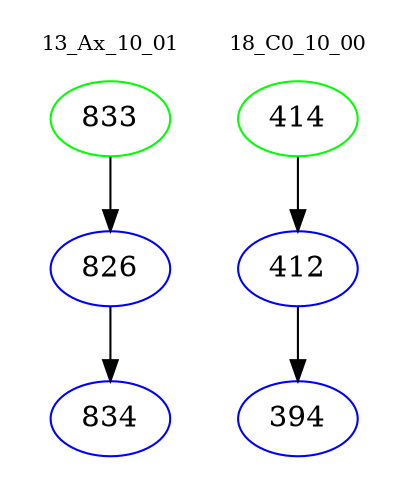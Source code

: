 digraph{
subgraph cluster_0 {
color = white
label = "13_Ax_10_01";
fontsize=10;
T0_833 [label="833", color="green"]
T0_833 -> T0_826 [color="black"]
T0_826 [label="826", color="blue"]
T0_826 -> T0_834 [color="black"]
T0_834 [label="834", color="blue"]
}
subgraph cluster_1 {
color = white
label = "18_C0_10_00";
fontsize=10;
T1_414 [label="414", color="green"]
T1_414 -> T1_412 [color="black"]
T1_412 [label="412", color="blue"]
T1_412 -> T1_394 [color="black"]
T1_394 [label="394", color="blue"]
}
}

